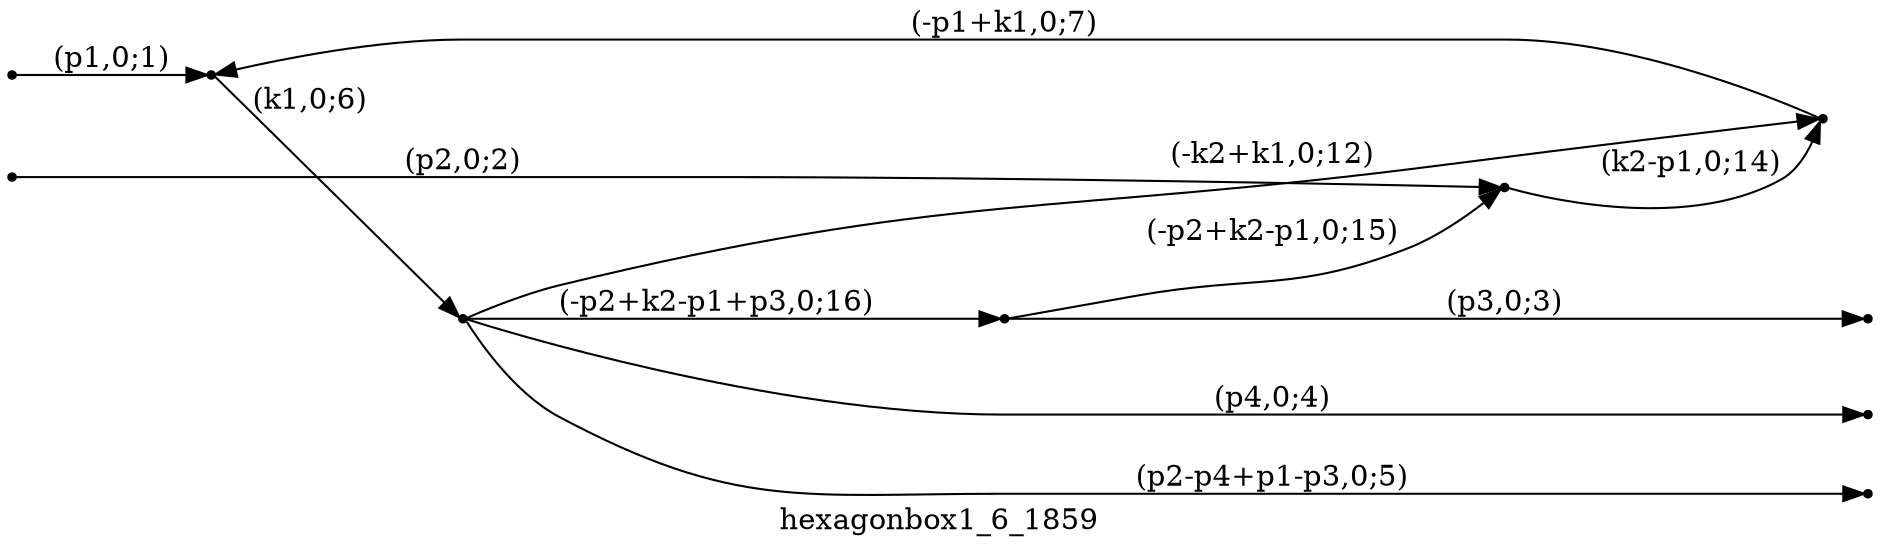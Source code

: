 digraph hexagonbox1_6_1859 {
  label="hexagonbox1_6_1859";
  rankdir="LR";
  subgraph edges {
    -1 -> 2 [label="(p1,0;1)"];
    -2 -> 4 [label="(p2,0;2)"];
    5 -> -3 [label="(p3,0;3)"];
    3 -> -4 [label="(p4,0;4)"];
    3 -> -5 [label="(p2-p4+p1-p3,0;5)"];
    2 -> 3 [label="(k1,0;6)"];
    1 -> 2 [label="(-p1+k1,0;7)"];
    3 -> 1 [label="(-k2+k1,0;12)"];
    4 -> 1 [label="(k2-p1,0;14)"];
    5 -> 4 [label="(-p2+k2-p1,0;15)"];
    3 -> 5 [label="(-p2+k2-p1+p3,0;16)"];
  }
  subgraph incoming { rank="source"; -1; -2; }
  subgraph outgoing { rank="sink"; -3; -4; -5; }
-5 [shape=point];
-4 [shape=point];
-3 [shape=point];
-2 [shape=point];
-1 [shape=point];
1 [shape=point];
2 [shape=point];
3 [shape=point];
4 [shape=point];
5 [shape=point];
}

